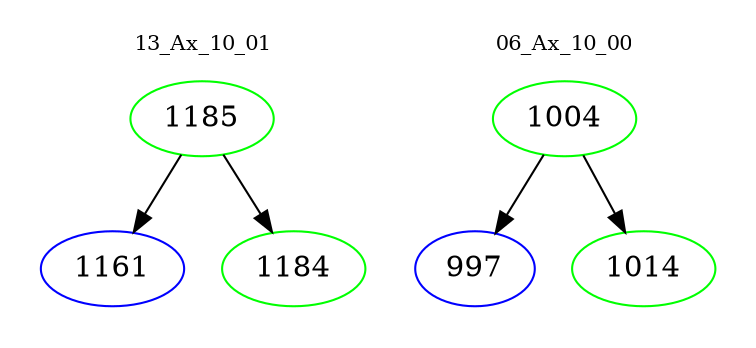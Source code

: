 digraph{
subgraph cluster_0 {
color = white
label = "13_Ax_10_01";
fontsize=10;
T0_1185 [label="1185", color="green"]
T0_1185 -> T0_1161 [color="black"]
T0_1161 [label="1161", color="blue"]
T0_1185 -> T0_1184 [color="black"]
T0_1184 [label="1184", color="green"]
}
subgraph cluster_1 {
color = white
label = "06_Ax_10_00";
fontsize=10;
T1_1004 [label="1004", color="green"]
T1_1004 -> T1_997 [color="black"]
T1_997 [label="997", color="blue"]
T1_1004 -> T1_1014 [color="black"]
T1_1014 [label="1014", color="green"]
}
}
